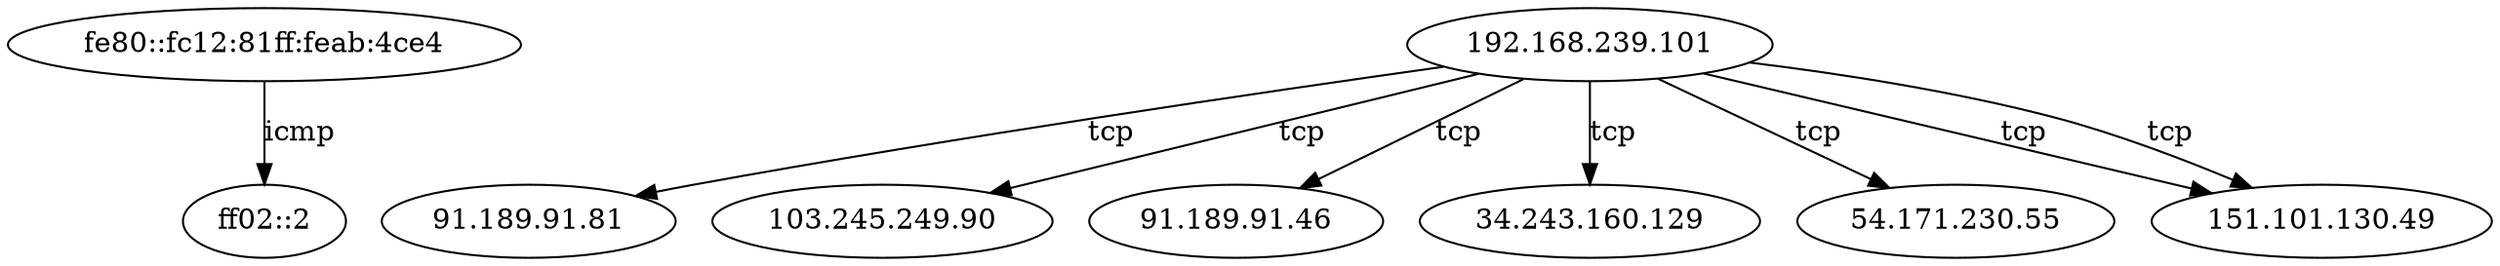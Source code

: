 digraph ZeekTraffic {
    "fe80::fc12:81ff:feab:4ce4" [degree = 1, in_degree = 0, out_degree = 1, activity_score = 0.10, total_connections = 1];
    "91.189.91.81" [degree = 1, in_degree = 1, out_degree = 0, activity_score = 0.10, total_connections = 1];
    "103.245.249.90" [degree = 1, in_degree = 1, out_degree = 0, activity_score = 0.10, total_connections = 1];
    "91.189.91.46" [degree = 1, in_degree = 1, out_degree = 0, activity_score = 0.10, total_connections = 1];
    "34.243.160.129" [degree = 1, in_degree = 1, out_degree = 0, activity_score = 0.10, total_connections = 1];
    "54.171.230.55" [degree = 1, in_degree = 1, out_degree = 0, activity_score = 0.10, total_connections = 1];
    "151.101.130.49" [degree = 2, in_degree = 2, out_degree = 0, activity_score = 0.19, total_connections = 2];
    "ff02::2" [degree = 1, in_degree = 1, out_degree = 0, activity_score = 0.10, total_connections = 1];
    "192.168.239.101" [degree = 7, in_degree = 0, out_degree = 7, activity_score = 0.52, total_connections = 7];
    "192.168.239.101" -> "151.101.130.49" [label = "tcp", resp_ip_bytes = "8195", orig_ip_bytes = "1632", protocol = "tcp", orig_pkts = "21", timestamp = "1747729700.168650", local_resp = "false", src_port = "39742", service = "ssl", dst_port = "443", conn_state = "SF", resp_bytes = "7351", local_orig = "true", history = "ShADadFfR", orig_bytes = "772", resp_pkts = "21"];
    "192.168.239.101" -> "151.101.130.49" [label = "tcp", resp_ip_bytes = "917779", orig_ip_bytes = "17798", protocol = "tcp", orig_pkts = "425", timestamp = "1747729700.764960", local_resp = "false", src_port = "39754", service = "ssl", dst_port = "443", conn_state = "SF", resp_bytes = "890615", local_orig = "true", history = "ShADadFfR", orig_bytes = "778", resp_pkts = "679"];
    "192.168.239.101" -> "54.171.230.55" [label = "tcp", resp_ip_bytes = "4307", orig_ip_bytes = "1297", protocol = "tcp", orig_pkts = "12", timestamp = "1747729704.876009", local_resp = "false", src_port = "58126", service = "ssl", dst_port = "443", conn_state = "SF", resp_bytes = "3863", local_orig = "true", history = "ShADadFfR", orig_bytes = "797", resp_pkts = "11"];
    "192.168.239.101" -> "34.243.160.129" [label = "tcp", resp_ip_bytes = "6935", orig_ip_bytes = "1408", protocol = "tcp", orig_pkts = "14", timestamp = "1747729729.490923", local_resp = "false", src_port = "52764", service = "ssl", dst_port = "443", conn_state = "SF", resp_bytes = "6371", local_orig = "true", history = "ShADadFfR", orig_bytes = "828", resp_pkts = "14"];
    "192.168.239.101" -> "91.189.91.46" [label = "tcp", resp_ip_bytes = "20841", orig_ip_bytes = "1817", protocol = "tcp", orig_pkts = "21", timestamp = "1747729729.769316", local_resp = "false", src_port = "44370", service = "ssl", dst_port = "443", conn_state = "SF", resp_bytes = "19837", local_orig = "true", history = "ShADadFfR", orig_bytes = "957", resp_pkts = "25"];
    "192.168.239.101" -> "103.245.249.90" [label = "tcp", resp_ip_bytes = "10808394", orig_ip_bytes = "127348", protocol = "tcp", orig_pkts = "3132", timestamp = "1747729729.625599", local_resp = "false", src_port = "51284", service = "http", dst_port = "80", conn_state = "SF", resp_bytes = "10504350", local_orig = "true", history = "ShADadFf", orig_bytes = "2048", resp_pkts = "7601"];
    "192.168.239.101" -> "91.189.91.81" [label = "tcp", resp_ip_bytes = "9778871", orig_ip_bytes = "136082", protocol = "tcp", orig_pkts = "3362", timestamp = "1747729729.407799", local_resp = "false", src_port = "53306", service = "http", dst_port = "80", conn_state = "SF", resp_bytes = "9503267", local_orig = "true", history = "ShADadFf", orig_bytes = "1582", resp_pkts = "6890"];
    "fe80::fc12:81ff:feab:4ce4" -> "ff02::2" [label = "icmp", resp_ip_bytes = "0", orig_ip_bytes = "280", protocol = "icmp", orig_pkts = "5", timestamp = "1747729686.910195", local_resp = "false", src_port = "133", service = "-", dst_port = "134", conn_state = "OTH", resp_bytes = "0", local_orig = "true", history = "-", orig_bytes = "40", resp_pkts = "0"];
}
